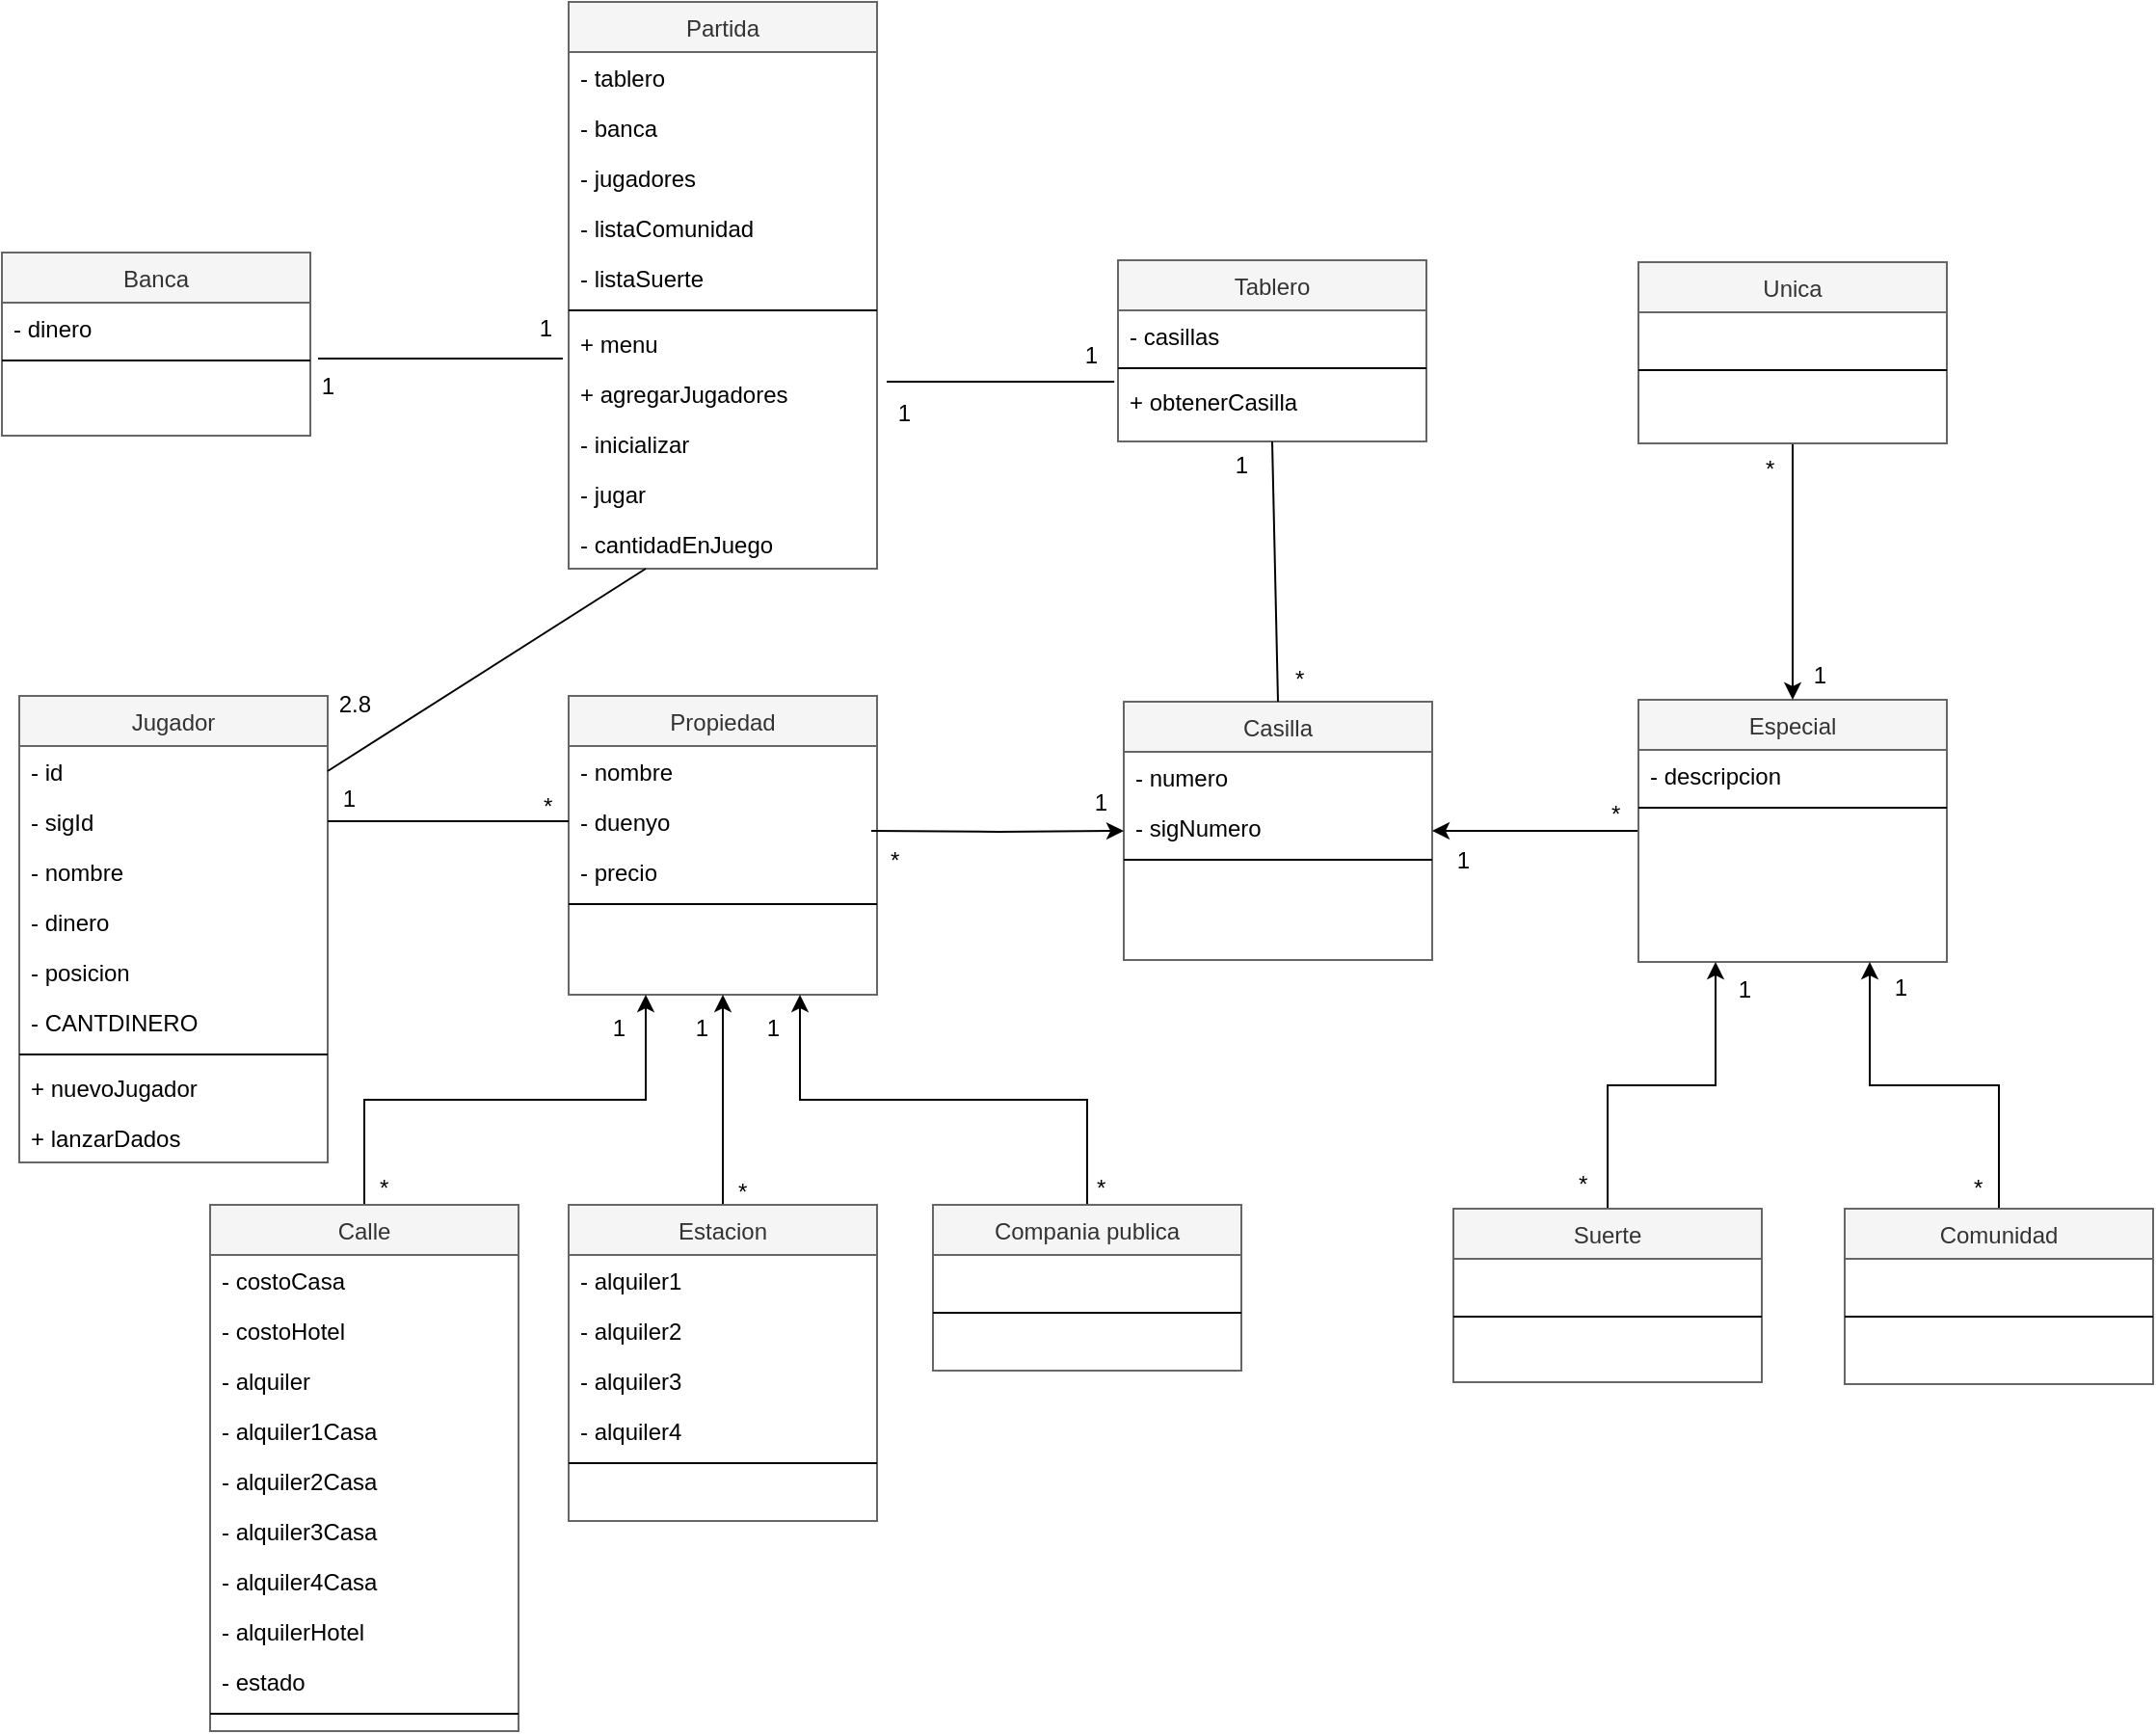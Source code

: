 <mxfile version="20.6.2" type="device"><diagram id="C5RBs43oDa-KdzZeNtuy" name="Page-1"><mxGraphModel dx="2249" dy="1913" grid="0" gridSize="10" guides="1" tooltips="1" connect="1" arrows="1" fold="1" page="1" pageScale="1" pageWidth="827" pageHeight="1169" math="0" shadow="0"><root><mxCell id="WIyWlLk6GJQsqaUBKTNV-0"/><mxCell id="WIyWlLk6GJQsqaUBKTNV-1" parent="WIyWlLk6GJQsqaUBKTNV-0"/><mxCell id="zkfFHV4jXpPFQw0GAbJ--0" value="Propiedad" style="swimlane;fontStyle=0;align=center;verticalAlign=top;childLayout=stackLayout;horizontal=1;startSize=26;horizontalStack=0;resizeParent=1;resizeLast=0;collapsible=1;marginBottom=0;rounded=0;shadow=0;strokeWidth=1;fillColor=#f5f5f5;strokeColor=#666666;fontColor=#333333;" parent="WIyWlLk6GJQsqaUBKTNV-1" vertex="1"><mxGeometry x="220" y="120" width="160" height="155" as="geometry"><mxRectangle x="230" y="140" width="160" height="26" as="alternateBounds"/></mxGeometry></mxCell><mxCell id="zkfFHV4jXpPFQw0GAbJ--1" value="- nombre" style="text;align=left;verticalAlign=top;spacingLeft=4;spacingRight=4;overflow=hidden;rotatable=0;points=[[0,0.5],[1,0.5]];portConstraint=eastwest;" parent="zkfFHV4jXpPFQw0GAbJ--0" vertex="1"><mxGeometry y="26" width="160" height="26" as="geometry"/></mxCell><mxCell id="zkfFHV4jXpPFQw0GAbJ--2" value="- duenyo" style="text;align=left;verticalAlign=top;spacingLeft=4;spacingRight=4;overflow=hidden;rotatable=0;points=[[0,0.5],[1,0.5]];portConstraint=eastwest;rounded=0;shadow=0;html=0;" parent="zkfFHV4jXpPFQw0GAbJ--0" vertex="1"><mxGeometry y="52" width="160" height="26" as="geometry"/></mxCell><mxCell id="zkfFHV4jXpPFQw0GAbJ--3" value="- precio" style="text;align=left;verticalAlign=top;spacingLeft=4;spacingRight=4;overflow=hidden;rotatable=0;points=[[0,0.5],[1,0.5]];portConstraint=eastwest;rounded=0;shadow=0;html=0;" parent="zkfFHV4jXpPFQw0GAbJ--0" vertex="1"><mxGeometry y="78" width="160" height="26" as="geometry"/></mxCell><mxCell id="zkfFHV4jXpPFQw0GAbJ--4" value="" style="line;html=1;strokeWidth=1;align=left;verticalAlign=middle;spacingTop=-1;spacingLeft=3;spacingRight=3;rotatable=0;labelPosition=right;points=[];portConstraint=eastwest;" parent="zkfFHV4jXpPFQw0GAbJ--0" vertex="1"><mxGeometry y="104" width="160" height="8" as="geometry"/></mxCell><mxCell id="zkfFHV4jXpPFQw0GAbJ--5" value="   " style="text;align=left;verticalAlign=top;spacingLeft=4;spacingRight=4;overflow=hidden;rotatable=0;points=[[0,0.5],[1,0.5]];portConstraint=eastwest;" parent="zkfFHV4jXpPFQw0GAbJ--0" vertex="1"><mxGeometry y="112" width="160" height="26" as="geometry"/></mxCell><mxCell id="VsGaquk2Kb1YiM_sSjSX-35" style="edgeStyle=orthogonalEdgeStyle;rounded=0;orthogonalLoop=1;jettySize=auto;html=1;exitX=0.5;exitY=0;exitDx=0;exitDy=0;entryX=0.25;entryY=1;entryDx=0;entryDy=0;" parent="WIyWlLk6GJQsqaUBKTNV-1" source="zkfFHV4jXpPFQw0GAbJ--6" target="zkfFHV4jXpPFQw0GAbJ--0" edge="1"><mxGeometry relative="1" as="geometry"/></mxCell><mxCell id="zkfFHV4jXpPFQw0GAbJ--6" value="Calle" style="swimlane;fontStyle=0;align=center;verticalAlign=top;childLayout=stackLayout;horizontal=1;startSize=26;horizontalStack=0;resizeParent=1;resizeLast=0;collapsible=1;marginBottom=0;rounded=0;shadow=0;strokeWidth=1;fillColor=#f5f5f5;fontColor=#333333;strokeColor=#666666;" parent="WIyWlLk6GJQsqaUBKTNV-1" vertex="1"><mxGeometry x="34" y="384" width="160" height="273" as="geometry"><mxRectangle x="130" y="380" width="160" height="26" as="alternateBounds"/></mxGeometry></mxCell><mxCell id="zkfFHV4jXpPFQw0GAbJ--7" value="- costoCasa" style="text;align=left;verticalAlign=top;spacingLeft=4;spacingRight=4;overflow=hidden;rotatable=0;points=[[0,0.5],[1,0.5]];portConstraint=eastwest;" parent="zkfFHV4jXpPFQw0GAbJ--6" vertex="1"><mxGeometry y="26" width="160" height="26" as="geometry"/></mxCell><mxCell id="VsGaquk2Kb1YiM_sSjSX-14" value="- costoHotel" style="text;align=left;verticalAlign=top;spacingLeft=4;spacingRight=4;overflow=hidden;rotatable=0;points=[[0,0.5],[1,0.5]];portConstraint=eastwest;" parent="zkfFHV4jXpPFQw0GAbJ--6" vertex="1"><mxGeometry y="52" width="160" height="26" as="geometry"/></mxCell><mxCell id="VsGaquk2Kb1YiM_sSjSX-15" value="- alquiler" style="text;align=left;verticalAlign=top;spacingLeft=4;spacingRight=4;overflow=hidden;rotatable=0;points=[[0,0.5],[1,0.5]];portConstraint=eastwest;" parent="zkfFHV4jXpPFQw0GAbJ--6" vertex="1"><mxGeometry y="78" width="160" height="26" as="geometry"/></mxCell><mxCell id="VsGaquk2Kb1YiM_sSjSX-19" value="- alquiler1Casa" style="text;align=left;verticalAlign=top;spacingLeft=4;spacingRight=4;overflow=hidden;rotatable=0;points=[[0,0.5],[1,0.5]];portConstraint=eastwest;" parent="zkfFHV4jXpPFQw0GAbJ--6" vertex="1"><mxGeometry y="104" width="160" height="26" as="geometry"/></mxCell><mxCell id="VsGaquk2Kb1YiM_sSjSX-22" value="- alquiler2Casa" style="text;align=left;verticalAlign=top;spacingLeft=4;spacingRight=4;overflow=hidden;rotatable=0;points=[[0,0.5],[1,0.5]];portConstraint=eastwest;" parent="zkfFHV4jXpPFQw0GAbJ--6" vertex="1"><mxGeometry y="130" width="160" height="26" as="geometry"/></mxCell><mxCell id="VsGaquk2Kb1YiM_sSjSX-21" value="- alquiler3Casa" style="text;align=left;verticalAlign=top;spacingLeft=4;spacingRight=4;overflow=hidden;rotatable=0;points=[[0,0.5],[1,0.5]];portConstraint=eastwest;" parent="zkfFHV4jXpPFQw0GAbJ--6" vertex="1"><mxGeometry y="156" width="160" height="26" as="geometry"/></mxCell><mxCell id="VsGaquk2Kb1YiM_sSjSX-20" value="- alquiler4Casa" style="text;align=left;verticalAlign=top;spacingLeft=4;spacingRight=4;overflow=hidden;rotatable=0;points=[[0,0.5],[1,0.5]];portConstraint=eastwest;" parent="zkfFHV4jXpPFQw0GAbJ--6" vertex="1"><mxGeometry y="182" width="160" height="26" as="geometry"/></mxCell><mxCell id="VsGaquk2Kb1YiM_sSjSX-13" value="- alquilerHotel" style="text;align=left;verticalAlign=top;spacingLeft=4;spacingRight=4;overflow=hidden;rotatable=0;points=[[0,0.5],[1,0.5]];portConstraint=eastwest;" parent="zkfFHV4jXpPFQw0GAbJ--6" vertex="1"><mxGeometry y="208" width="160" height="26" as="geometry"/></mxCell><mxCell id="l4g1ZPq2GL2OhhtErQ_M-0" value="- estado" style="text;align=left;verticalAlign=top;spacingLeft=4;spacingRight=4;overflow=hidden;rotatable=0;points=[[0,0.5],[1,0.5]];portConstraint=eastwest;" vertex="1" parent="zkfFHV4jXpPFQw0GAbJ--6"><mxGeometry y="234" width="160" height="26" as="geometry"/></mxCell><mxCell id="zkfFHV4jXpPFQw0GAbJ--9" value="" style="line;html=1;strokeWidth=1;align=left;verticalAlign=middle;spacingTop=-1;spacingLeft=3;spacingRight=3;rotatable=0;labelPosition=right;points=[];portConstraint=eastwest;" parent="zkfFHV4jXpPFQw0GAbJ--6" vertex="1"><mxGeometry y="260" width="160" height="8" as="geometry"/></mxCell><mxCell id="VsGaquk2Kb1YiM_sSjSX-42" style="edgeStyle=orthogonalEdgeStyle;rounded=0;orthogonalLoop=1;jettySize=auto;html=1;exitX=0.5;exitY=0;exitDx=0;exitDy=0;entryX=0.75;entryY=1;entryDx=0;entryDy=0;" parent="WIyWlLk6GJQsqaUBKTNV-1" source="zkfFHV4jXpPFQw0GAbJ--13" target="zkfFHV4jXpPFQw0GAbJ--0" edge="1"><mxGeometry relative="1" as="geometry"/></mxCell><mxCell id="zkfFHV4jXpPFQw0GAbJ--13" value="Compania publica" style="swimlane;fontStyle=0;align=center;verticalAlign=top;childLayout=stackLayout;horizontal=1;startSize=26;horizontalStack=0;resizeParent=1;resizeLast=0;collapsible=1;marginBottom=0;rounded=0;shadow=0;strokeWidth=1;fillColor=#f5f5f5;fontColor=#333333;strokeColor=#666666;" parent="WIyWlLk6GJQsqaUBKTNV-1" vertex="1"><mxGeometry x="409" y="384" width="160" height="86" as="geometry"><mxRectangle x="340" y="380" width="170" height="26" as="alternateBounds"/></mxGeometry></mxCell><mxCell id="zkfFHV4jXpPFQw0GAbJ--14" value=" " style="text;align=left;verticalAlign=top;spacingLeft=4;spacingRight=4;overflow=hidden;rotatable=0;points=[[0,0.5],[1,0.5]];portConstraint=eastwest;" parent="zkfFHV4jXpPFQw0GAbJ--13" vertex="1"><mxGeometry y="26" width="160" height="26" as="geometry"/></mxCell><mxCell id="zkfFHV4jXpPFQw0GAbJ--15" value="" style="line;html=1;strokeWidth=1;align=left;verticalAlign=middle;spacingTop=-1;spacingLeft=3;spacingRight=3;rotatable=0;labelPosition=right;points=[];portConstraint=eastwest;" parent="zkfFHV4jXpPFQw0GAbJ--13" vertex="1"><mxGeometry y="52" width="160" height="8" as="geometry"/></mxCell><mxCell id="VsGaquk2Kb1YiM_sSjSX-27" value=" " style="text;align=left;verticalAlign=top;spacingLeft=4;spacingRight=4;overflow=hidden;rotatable=0;points=[[0,0.5],[1,0.5]];portConstraint=eastwest;" parent="zkfFHV4jXpPFQw0GAbJ--13" vertex="1"><mxGeometry y="60" width="160" height="26" as="geometry"/></mxCell><mxCell id="zkfFHV4jXpPFQw0GAbJ--17" value="Casilla" style="swimlane;fontStyle=0;align=center;verticalAlign=top;childLayout=stackLayout;horizontal=1;startSize=26;horizontalStack=0;resizeParent=1;resizeLast=0;collapsible=1;marginBottom=0;rounded=0;shadow=0;strokeWidth=1;fillColor=#f5f5f5;fontColor=#333333;strokeColor=#666666;" parent="WIyWlLk6GJQsqaUBKTNV-1" vertex="1"><mxGeometry x="508" y="123" width="160" height="134" as="geometry"><mxRectangle x="550" y="140" width="160" height="26" as="alternateBounds"/></mxGeometry></mxCell><mxCell id="VsGaquk2Kb1YiM_sSjSX-50" value="- numero" style="text;align=left;verticalAlign=top;spacingLeft=4;spacingRight=4;overflow=hidden;rotatable=0;points=[[0,0.5],[1,0.5]];portConstraint=eastwest;rounded=0;shadow=0;html=0;" parent="zkfFHV4jXpPFQw0GAbJ--17" vertex="1"><mxGeometry y="26" width="160" height="26" as="geometry"/></mxCell><mxCell id="l4g1ZPq2GL2OhhtErQ_M-1" value="- sigNumero" style="text;align=left;verticalAlign=top;spacingLeft=4;spacingRight=4;overflow=hidden;rotatable=0;points=[[0,0.5],[1,0.5]];portConstraint=eastwest;rounded=0;shadow=0;html=0;" vertex="1" parent="zkfFHV4jXpPFQw0GAbJ--17"><mxGeometry y="52" width="160" height="26" as="geometry"/></mxCell><mxCell id="zkfFHV4jXpPFQw0GAbJ--23" value="" style="line;html=1;strokeWidth=1;align=left;verticalAlign=middle;spacingTop=-1;spacingLeft=3;spacingRight=3;rotatable=0;labelPosition=right;points=[];portConstraint=eastwest;" parent="zkfFHV4jXpPFQw0GAbJ--17" vertex="1"><mxGeometry y="78" width="160" height="8" as="geometry"/></mxCell><mxCell id="VsGaquk2Kb1YiM_sSjSX-36" style="edgeStyle=orthogonalEdgeStyle;rounded=0;orthogonalLoop=1;jettySize=auto;html=1;exitX=0.5;exitY=0;exitDx=0;exitDy=0;entryX=0.5;entryY=1;entryDx=0;entryDy=0;" parent="WIyWlLk6GJQsqaUBKTNV-1" source="VsGaquk2Kb1YiM_sSjSX-4" target="zkfFHV4jXpPFQw0GAbJ--0" edge="1"><mxGeometry relative="1" as="geometry"/></mxCell><mxCell id="VsGaquk2Kb1YiM_sSjSX-4" value="Estacion" style="swimlane;fontStyle=0;align=center;verticalAlign=top;childLayout=stackLayout;horizontal=1;startSize=26;horizontalStack=0;resizeParent=1;resizeLast=0;collapsible=1;marginBottom=0;rounded=0;shadow=0;strokeWidth=1;fillColor=#f5f5f5;fontColor=#333333;strokeColor=#666666;" parent="WIyWlLk6GJQsqaUBKTNV-1" vertex="1"><mxGeometry x="220" y="384" width="160" height="164" as="geometry"><mxRectangle x="340" y="380" width="170" height="26" as="alternateBounds"/></mxGeometry></mxCell><mxCell id="VsGaquk2Kb1YiM_sSjSX-5" value="- alquiler1" style="text;align=left;verticalAlign=top;spacingLeft=4;spacingRight=4;overflow=hidden;rotatable=0;points=[[0,0.5],[1,0.5]];portConstraint=eastwest;" parent="VsGaquk2Kb1YiM_sSjSX-4" vertex="1"><mxGeometry y="26" width="160" height="26" as="geometry"/></mxCell><mxCell id="VsGaquk2Kb1YiM_sSjSX-23" value="- alquiler2" style="text;align=left;verticalAlign=top;spacingLeft=4;spacingRight=4;overflow=hidden;rotatable=0;points=[[0,0.5],[1,0.5]];portConstraint=eastwest;" parent="VsGaquk2Kb1YiM_sSjSX-4" vertex="1"><mxGeometry y="52" width="160" height="26" as="geometry"/></mxCell><mxCell id="VsGaquk2Kb1YiM_sSjSX-26" value="- alquiler3" style="text;align=left;verticalAlign=top;spacingLeft=4;spacingRight=4;overflow=hidden;rotatable=0;points=[[0,0.5],[1,0.5]];portConstraint=eastwest;" parent="VsGaquk2Kb1YiM_sSjSX-4" vertex="1"><mxGeometry y="78" width="160" height="26" as="geometry"/></mxCell><mxCell id="VsGaquk2Kb1YiM_sSjSX-25" value="- alquiler4" style="text;align=left;verticalAlign=top;spacingLeft=4;spacingRight=4;overflow=hidden;rotatable=0;points=[[0,0.5],[1,0.5]];portConstraint=eastwest;" parent="VsGaquk2Kb1YiM_sSjSX-4" vertex="1"><mxGeometry y="104" width="160" height="26" as="geometry"/></mxCell><mxCell id="VsGaquk2Kb1YiM_sSjSX-6" value="" style="line;html=1;strokeWidth=1;align=left;verticalAlign=middle;spacingTop=-1;spacingLeft=3;spacingRight=3;rotatable=0;labelPosition=right;points=[];portConstraint=eastwest;" parent="VsGaquk2Kb1YiM_sSjSX-4" vertex="1"><mxGeometry y="130" width="160" height="8" as="geometry"/></mxCell><mxCell id="VsGaquk2Kb1YiM_sSjSX-44" value="1" style="resizable=0;align=right;verticalAlign=bottom;labelBackgroundColor=none;fontSize=12;" parent="WIyWlLk6GJQsqaUBKTNV-1" connectable="0" vertex="1"><mxGeometry x="250" y="298" as="geometry"><mxPoint x="1" y="3" as="offset"/></mxGeometry></mxCell><mxCell id="VsGaquk2Kb1YiM_sSjSX-45" value="1" style="resizable=0;align=right;verticalAlign=bottom;labelBackgroundColor=none;fontSize=12;" parent="WIyWlLk6GJQsqaUBKTNV-1" connectable="0" vertex="1"><mxGeometry x="293" y="298" as="geometry"><mxPoint x="1" y="3" as="offset"/></mxGeometry></mxCell><mxCell id="VsGaquk2Kb1YiM_sSjSX-46" value="1" style="resizable=0;align=right;verticalAlign=bottom;labelBackgroundColor=none;fontSize=12;" parent="WIyWlLk6GJQsqaUBKTNV-1" connectable="0" vertex="1"><mxGeometry x="330" y="298" as="geometry"><mxPoint x="1" y="3" as="offset"/></mxGeometry></mxCell><mxCell id="VsGaquk2Kb1YiM_sSjSX-47" value="*" style="resizable=0;align=left;verticalAlign=bottom;labelBackgroundColor=none;fontSize=12;" parent="WIyWlLk6GJQsqaUBKTNV-1" connectable="0" vertex="1"><mxGeometry x="306" y="386" as="geometry"/></mxCell><mxCell id="VsGaquk2Kb1YiM_sSjSX-48" value="*" style="resizable=0;align=left;verticalAlign=bottom;labelBackgroundColor=none;fontSize=12;" parent="WIyWlLk6GJQsqaUBKTNV-1" connectable="0" vertex="1"><mxGeometry x="120" y="384" as="geometry"/></mxCell><mxCell id="VsGaquk2Kb1YiM_sSjSX-49" value="*" style="resizable=0;align=left;verticalAlign=bottom;labelBackgroundColor=none;fontSize=12;" parent="WIyWlLk6GJQsqaUBKTNV-1" connectable="0" vertex="1"><mxGeometry x="492" y="384" as="geometry"/></mxCell><mxCell id="VsGaquk2Kb1YiM_sSjSX-51" value="Jugador" style="swimlane;fontStyle=0;align=center;verticalAlign=top;childLayout=stackLayout;horizontal=1;startSize=26;horizontalStack=0;resizeParent=1;resizeLast=0;collapsible=1;marginBottom=0;rounded=0;shadow=0;strokeWidth=1;fillColor=#f5f5f5;strokeColor=#666666;fontColor=#333333;" parent="WIyWlLk6GJQsqaUBKTNV-1" vertex="1"><mxGeometry x="-65" y="120" width="160" height="242" as="geometry"><mxRectangle x="230" y="140" width="160" height="26" as="alternateBounds"/></mxGeometry></mxCell><mxCell id="VsGaquk2Kb1YiM_sSjSX-52" value="- id" style="text;align=left;verticalAlign=top;spacingLeft=4;spacingRight=4;overflow=hidden;rotatable=0;points=[[0,0.5],[1,0.5]];portConstraint=eastwest;" parent="VsGaquk2Kb1YiM_sSjSX-51" vertex="1"><mxGeometry y="26" width="160" height="26" as="geometry"/></mxCell><mxCell id="VsGaquk2Kb1YiM_sSjSX-53" value="- sigId" style="text;align=left;verticalAlign=top;spacingLeft=4;spacingRight=4;overflow=hidden;rotatable=0;points=[[0,0.5],[1,0.5]];portConstraint=eastwest;rounded=0;shadow=0;html=0;" parent="VsGaquk2Kb1YiM_sSjSX-51" vertex="1"><mxGeometry y="52" width="160" height="26" as="geometry"/></mxCell><mxCell id="VsGaquk2Kb1YiM_sSjSX-54" value="- nombre" style="text;align=left;verticalAlign=top;spacingLeft=4;spacingRight=4;overflow=hidden;rotatable=0;points=[[0,0.5],[1,0.5]];portConstraint=eastwest;rounded=0;shadow=0;html=0;" parent="VsGaquk2Kb1YiM_sSjSX-51" vertex="1"><mxGeometry y="78" width="160" height="26" as="geometry"/></mxCell><mxCell id="VsGaquk2Kb1YiM_sSjSX-55" value="- dinero" style="text;align=left;verticalAlign=top;spacingLeft=4;spacingRight=4;overflow=hidden;rotatable=0;points=[[0,0.5],[1,0.5]];portConstraint=eastwest;rounded=0;shadow=0;html=0;" parent="VsGaquk2Kb1YiM_sSjSX-51" vertex="1"><mxGeometry y="104" width="160" height="26" as="geometry"/></mxCell><mxCell id="l4g1ZPq2GL2OhhtErQ_M-3" value="- posicion" style="text;align=left;verticalAlign=top;spacingLeft=4;spacingRight=4;overflow=hidden;rotatable=0;points=[[0,0.5],[1,0.5]];portConstraint=eastwest;rounded=0;shadow=0;html=0;" vertex="1" parent="VsGaquk2Kb1YiM_sSjSX-51"><mxGeometry y="130" width="160" height="26" as="geometry"/></mxCell><mxCell id="l4g1ZPq2GL2OhhtErQ_M-4" value="- CANTDINERO" style="text;align=left;verticalAlign=top;spacingLeft=4;spacingRight=4;overflow=hidden;rotatable=0;points=[[0,0.5],[1,0.5]];portConstraint=eastwest;rounded=0;shadow=0;html=0;" vertex="1" parent="VsGaquk2Kb1YiM_sSjSX-51"><mxGeometry y="156" width="160" height="26" as="geometry"/></mxCell><mxCell id="VsGaquk2Kb1YiM_sSjSX-56" value="" style="line;html=1;strokeWidth=1;align=left;verticalAlign=middle;spacingTop=-1;spacingLeft=3;spacingRight=3;rotatable=0;labelPosition=right;points=[];portConstraint=eastwest;" parent="VsGaquk2Kb1YiM_sSjSX-51" vertex="1"><mxGeometry y="182" width="160" height="8" as="geometry"/></mxCell><mxCell id="l4g1ZPq2GL2OhhtErQ_M-5" value="+ nuevoJugador" style="text;align=left;verticalAlign=top;spacingLeft=4;spacingRight=4;overflow=hidden;rotatable=0;points=[[0,0.5],[1,0.5]];portConstraint=eastwest;" vertex="1" parent="VsGaquk2Kb1YiM_sSjSX-51"><mxGeometry y="190" width="160" height="26" as="geometry"/></mxCell><mxCell id="VsGaquk2Kb1YiM_sSjSX-57" value="+ lanzarDados" style="text;align=left;verticalAlign=top;spacingLeft=4;spacingRight=4;overflow=hidden;rotatable=0;points=[[0,0.5],[1,0.5]];portConstraint=eastwest;" parent="VsGaquk2Kb1YiM_sSjSX-51" vertex="1"><mxGeometry y="216" width="160" height="26" as="geometry"/></mxCell><mxCell id="VsGaquk2Kb1YiM_sSjSX-58" value="*" style="resizable=0;align=left;verticalAlign=bottom;labelBackgroundColor=none;fontSize=12;" parent="WIyWlLk6GJQsqaUBKTNV-1" connectable="0" vertex="1"><mxGeometry x="205" y="186" as="geometry"/></mxCell><mxCell id="VsGaquk2Kb1YiM_sSjSX-59" value="" style="endArrow=none;html=1;rounded=0;entryX=0;entryY=0.5;entryDx=0;entryDy=0;exitX=1;exitY=0.5;exitDx=0;exitDy=0;" parent="WIyWlLk6GJQsqaUBKTNV-1" source="VsGaquk2Kb1YiM_sSjSX-53" target="zkfFHV4jXpPFQw0GAbJ--2" edge="1"><mxGeometry width="50" height="50" relative="1" as="geometry"><mxPoint x="390" y="395" as="sourcePoint"/><mxPoint x="440" y="345" as="targetPoint"/></mxGeometry></mxCell><mxCell id="VsGaquk2Kb1YiM_sSjSX-60" value="1" style="resizable=0;align=right;verticalAlign=bottom;labelBackgroundColor=none;fontSize=12;" parent="WIyWlLk6GJQsqaUBKTNV-1" connectable="0" vertex="1"><mxGeometry x="300" y="347" as="geometry"><mxPoint x="-189" y="-165" as="offset"/></mxGeometry></mxCell><mxCell id="VsGaquk2Kb1YiM_sSjSX-106" style="edgeStyle=orthogonalEdgeStyle;rounded=0;orthogonalLoop=1;jettySize=auto;html=1;entryX=1;entryY=0.5;entryDx=0;entryDy=0;" parent="WIyWlLk6GJQsqaUBKTNV-1" source="VsGaquk2Kb1YiM_sSjSX-61" target="zkfFHV4jXpPFQw0GAbJ--17" edge="1"><mxGeometry relative="1" as="geometry"/></mxCell><mxCell id="VsGaquk2Kb1YiM_sSjSX-61" value="Especial" style="swimlane;fontStyle=0;align=center;verticalAlign=top;childLayout=stackLayout;horizontal=1;startSize=26;horizontalStack=0;resizeParent=1;resizeLast=0;collapsible=1;marginBottom=0;rounded=0;shadow=0;strokeWidth=1;fillColor=#f5f5f5;strokeColor=#666666;fontColor=#333333;" parent="WIyWlLk6GJQsqaUBKTNV-1" vertex="1"><mxGeometry x="775" y="122" width="160" height="136" as="geometry"><mxRectangle x="230" y="140" width="160" height="26" as="alternateBounds"/></mxGeometry></mxCell><mxCell id="VsGaquk2Kb1YiM_sSjSX-62" value="- descripcion" style="text;align=left;verticalAlign=top;spacingLeft=4;spacingRight=4;overflow=hidden;rotatable=0;points=[[0,0.5],[1,0.5]];portConstraint=eastwest;" parent="VsGaquk2Kb1YiM_sSjSX-61" vertex="1"><mxGeometry y="26" width="160" height="26" as="geometry"/></mxCell><mxCell id="VsGaquk2Kb1YiM_sSjSX-66" value="" style="line;html=1;strokeWidth=1;align=left;verticalAlign=middle;spacingTop=-1;spacingLeft=3;spacingRight=3;rotatable=0;labelPosition=right;points=[];portConstraint=eastwest;" parent="VsGaquk2Kb1YiM_sSjSX-61" vertex="1"><mxGeometry y="52" width="160" height="8" as="geometry"/></mxCell><mxCell id="VsGaquk2Kb1YiM_sSjSX-67" value="   " style="text;align=left;verticalAlign=top;spacingLeft=4;spacingRight=4;overflow=hidden;rotatable=0;points=[[0,0.5],[1,0.5]];portConstraint=eastwest;" parent="VsGaquk2Kb1YiM_sSjSX-61" vertex="1"><mxGeometry y="60" width="160" height="26" as="geometry"/></mxCell><mxCell id="VsGaquk2Kb1YiM_sSjSX-78" style="edgeStyle=orthogonalEdgeStyle;rounded=0;orthogonalLoop=1;jettySize=auto;html=1;exitX=0.5;exitY=0;exitDx=0;exitDy=0;entryX=0.25;entryY=1;entryDx=0;entryDy=0;" parent="WIyWlLk6GJQsqaUBKTNV-1" source="VsGaquk2Kb1YiM_sSjSX-68" target="VsGaquk2Kb1YiM_sSjSX-61" edge="1"><mxGeometry relative="1" as="geometry"/></mxCell><mxCell id="VsGaquk2Kb1YiM_sSjSX-68" value="Suerte" style="swimlane;fontStyle=0;align=center;verticalAlign=top;childLayout=stackLayout;horizontal=1;startSize=26;horizontalStack=0;resizeParent=1;resizeLast=0;collapsible=1;marginBottom=0;rounded=0;shadow=0;strokeWidth=1;fillColor=#f5f5f5;strokeColor=#666666;fontColor=#333333;" parent="WIyWlLk6GJQsqaUBKTNV-1" vertex="1"><mxGeometry x="679" y="386" width="160" height="90" as="geometry"><mxRectangle x="230" y="140" width="160" height="26" as="alternateBounds"/></mxGeometry></mxCell><mxCell id="VsGaquk2Kb1YiM_sSjSX-69" value="  " style="text;align=left;verticalAlign=top;spacingLeft=4;spacingRight=4;overflow=hidden;rotatable=0;points=[[0,0.5],[1,0.5]];portConstraint=eastwest;" parent="VsGaquk2Kb1YiM_sSjSX-68" vertex="1"><mxGeometry y="26" width="160" height="26" as="geometry"/></mxCell><mxCell id="VsGaquk2Kb1YiM_sSjSX-71" value="" style="line;html=1;strokeWidth=1;align=left;verticalAlign=middle;spacingTop=-1;spacingLeft=3;spacingRight=3;rotatable=0;labelPosition=right;points=[];portConstraint=eastwest;" parent="VsGaquk2Kb1YiM_sSjSX-68" vertex="1"><mxGeometry y="52" width="160" height="8" as="geometry"/></mxCell><mxCell id="VsGaquk2Kb1YiM_sSjSX-72" value="   " style="text;align=left;verticalAlign=top;spacingLeft=4;spacingRight=4;overflow=hidden;rotatable=0;points=[[0,0.5],[1,0.5]];portConstraint=eastwest;" parent="VsGaquk2Kb1YiM_sSjSX-68" vertex="1"><mxGeometry y="60" width="160" height="26" as="geometry"/></mxCell><mxCell id="VsGaquk2Kb1YiM_sSjSX-79" style="edgeStyle=orthogonalEdgeStyle;rounded=0;orthogonalLoop=1;jettySize=auto;html=1;exitX=0.5;exitY=0;exitDx=0;exitDy=0;entryX=0.75;entryY=1;entryDx=0;entryDy=0;" parent="WIyWlLk6GJQsqaUBKTNV-1" source="VsGaquk2Kb1YiM_sSjSX-73" target="VsGaquk2Kb1YiM_sSjSX-61" edge="1"><mxGeometry relative="1" as="geometry"/></mxCell><mxCell id="VsGaquk2Kb1YiM_sSjSX-73" value="Comunidad" style="swimlane;fontStyle=0;align=center;verticalAlign=top;childLayout=stackLayout;horizontal=1;startSize=26;horizontalStack=0;resizeParent=1;resizeLast=0;collapsible=1;marginBottom=0;rounded=0;shadow=0;strokeWidth=1;fillColor=#f5f5f5;strokeColor=#666666;fontColor=#333333;" parent="WIyWlLk6GJQsqaUBKTNV-1" vertex="1"><mxGeometry x="882" y="386" width="160" height="91" as="geometry"><mxRectangle x="230" y="140" width="160" height="26" as="alternateBounds"/></mxGeometry></mxCell><mxCell id="VsGaquk2Kb1YiM_sSjSX-74" value="  " style="text;align=left;verticalAlign=top;spacingLeft=4;spacingRight=4;overflow=hidden;rotatable=0;points=[[0,0.5],[1,0.5]];portConstraint=eastwest;" parent="VsGaquk2Kb1YiM_sSjSX-73" vertex="1"><mxGeometry y="26" width="160" height="26" as="geometry"/></mxCell><mxCell id="VsGaquk2Kb1YiM_sSjSX-76" value="" style="line;html=1;strokeWidth=1;align=left;verticalAlign=middle;spacingTop=-1;spacingLeft=3;spacingRight=3;rotatable=0;labelPosition=right;points=[];portConstraint=eastwest;" parent="VsGaquk2Kb1YiM_sSjSX-73" vertex="1"><mxGeometry y="52" width="160" height="8" as="geometry"/></mxCell><mxCell id="VsGaquk2Kb1YiM_sSjSX-77" value="   " style="text;align=left;verticalAlign=top;spacingLeft=4;spacingRight=4;overflow=hidden;rotatable=0;points=[[0,0.5],[1,0.5]];portConstraint=eastwest;" parent="VsGaquk2Kb1YiM_sSjSX-73" vertex="1"><mxGeometry y="60" width="160" height="26" as="geometry"/></mxCell><mxCell id="VsGaquk2Kb1YiM_sSjSX-81" value="1" style="resizable=0;align=right;verticalAlign=bottom;labelBackgroundColor=none;fontSize=12;" parent="WIyWlLk6GJQsqaUBKTNV-1" connectable="0" vertex="1"><mxGeometry x="835" y="281" as="geometry"/></mxCell><mxCell id="VsGaquk2Kb1YiM_sSjSX-82" value="1" style="resizable=0;align=right;verticalAlign=bottom;labelBackgroundColor=none;fontSize=12;" parent="WIyWlLk6GJQsqaUBKTNV-1" connectable="0" vertex="1"><mxGeometry x="696" y="333" as="geometry"><mxPoint x="220" y="-53" as="offset"/></mxGeometry></mxCell><mxCell id="VsGaquk2Kb1YiM_sSjSX-83" value="*" style="resizable=0;align=left;verticalAlign=bottom;labelBackgroundColor=none;fontSize=12;" parent="WIyWlLk6GJQsqaUBKTNV-1" connectable="0" vertex="1"><mxGeometry x="742" y="382" as="geometry"/></mxCell><mxCell id="VsGaquk2Kb1YiM_sSjSX-90" value="*" style="resizable=0;align=left;verticalAlign=bottom;labelBackgroundColor=none;fontSize=12;" parent="WIyWlLk6GJQsqaUBKTNV-1" connectable="0" vertex="1"><mxGeometry x="947" y="384" as="geometry"/></mxCell><mxCell id="VsGaquk2Kb1YiM_sSjSX-101" style="edgeStyle=orthogonalEdgeStyle;rounded=0;orthogonalLoop=1;jettySize=auto;html=1;exitX=0.5;exitY=1;exitDx=0;exitDy=0;" parent="WIyWlLk6GJQsqaUBKTNV-1" source="VsGaquk2Kb1YiM_sSjSX-91" target="VsGaquk2Kb1YiM_sSjSX-61" edge="1"><mxGeometry relative="1" as="geometry"/></mxCell><mxCell id="VsGaquk2Kb1YiM_sSjSX-91" value="Unica" style="swimlane;fontStyle=0;align=center;verticalAlign=top;childLayout=stackLayout;horizontal=1;startSize=26;horizontalStack=0;resizeParent=1;resizeLast=0;collapsible=1;marginBottom=0;rounded=0;shadow=0;strokeWidth=1;fillColor=#f5f5f5;strokeColor=#666666;fontColor=#333333;" parent="WIyWlLk6GJQsqaUBKTNV-1" vertex="1"><mxGeometry x="775" y="-105" width="160" height="94" as="geometry"><mxRectangle x="230" y="140" width="160" height="26" as="alternateBounds"/></mxGeometry></mxCell><mxCell id="VsGaquk2Kb1YiM_sSjSX-93" value="   " style="text;align=left;verticalAlign=top;spacingLeft=4;spacingRight=4;overflow=hidden;rotatable=0;points=[[0,0.5],[1,0.5]];portConstraint=eastwest;rounded=0;shadow=0;html=0;" parent="VsGaquk2Kb1YiM_sSjSX-91" vertex="1"><mxGeometry y="26" width="160" height="26" as="geometry"/></mxCell><mxCell id="VsGaquk2Kb1YiM_sSjSX-94" value="" style="line;html=1;strokeWidth=1;align=left;verticalAlign=middle;spacingTop=-1;spacingLeft=3;spacingRight=3;rotatable=0;labelPosition=right;points=[];portConstraint=eastwest;" parent="VsGaquk2Kb1YiM_sSjSX-91" vertex="1"><mxGeometry y="52" width="160" height="8" as="geometry"/></mxCell><mxCell id="VsGaquk2Kb1YiM_sSjSX-95" value="   " style="text;align=left;verticalAlign=top;spacingLeft=4;spacingRight=4;overflow=hidden;rotatable=0;points=[[0,0.5],[1,0.5]];portConstraint=eastwest;" parent="VsGaquk2Kb1YiM_sSjSX-91" vertex="1"><mxGeometry y="60" width="160" height="26" as="geometry"/></mxCell><mxCell id="VsGaquk2Kb1YiM_sSjSX-102" value="*" style="resizable=0;align=left;verticalAlign=bottom;labelBackgroundColor=none;fontSize=12;" parent="WIyWlLk6GJQsqaUBKTNV-1" connectable="0" vertex="1"><mxGeometry x="839" y="11" as="geometry"/></mxCell><mxCell id="VsGaquk2Kb1YiM_sSjSX-103" value="1" style="resizable=0;align=right;verticalAlign=bottom;labelBackgroundColor=none;fontSize=12;" parent="WIyWlLk6GJQsqaUBKTNV-1" connectable="0" vertex="1"><mxGeometry x="654" y="171" as="geometry"><mxPoint x="220" y="-53" as="offset"/></mxGeometry></mxCell><mxCell id="VsGaquk2Kb1YiM_sSjSX-108" value="1" style="resizable=0;align=right;verticalAlign=bottom;labelBackgroundColor=none;fontSize=12;" parent="WIyWlLk6GJQsqaUBKTNV-1" connectable="0" vertex="1"><mxGeometry x="689" y="214" as="geometry"/></mxCell><mxCell id="VsGaquk2Kb1YiM_sSjSX-109" value="*" style="resizable=0;align=left;verticalAlign=bottom;labelBackgroundColor=none;fontSize=12;" parent="WIyWlLk6GJQsqaUBKTNV-1" connectable="0" vertex="1"><mxGeometry x="759" y="190" as="geometry"/></mxCell><mxCell id="VsGaquk2Kb1YiM_sSjSX-114" style="edgeStyle=orthogonalEdgeStyle;rounded=0;orthogonalLoop=1;jettySize=auto;html=1;entryX=0;entryY=0.5;entryDx=0;entryDy=0;" parent="WIyWlLk6GJQsqaUBKTNV-1" target="zkfFHV4jXpPFQw0GAbJ--17" edge="1"><mxGeometry relative="1" as="geometry"><mxPoint x="377" y="190" as="sourcePoint"/></mxGeometry></mxCell><mxCell id="VsGaquk2Kb1YiM_sSjSX-118" value="*" style="resizable=0;align=left;verticalAlign=bottom;labelBackgroundColor=none;fontSize=12;" parent="WIyWlLk6GJQsqaUBKTNV-1" connectable="0" vertex="1"><mxGeometry x="385" y="214" as="geometry"/></mxCell><mxCell id="VsGaquk2Kb1YiM_sSjSX-119" value="1" style="resizable=0;align=right;verticalAlign=bottom;labelBackgroundColor=none;fontSize=12;" parent="WIyWlLk6GJQsqaUBKTNV-1" connectable="0" vertex="1"><mxGeometry x="690" y="349" as="geometry"><mxPoint x="-189" y="-165" as="offset"/></mxGeometry></mxCell><mxCell id="VsGaquk2Kb1YiM_sSjSX-120" value="Partida" style="swimlane;fontStyle=0;align=center;verticalAlign=top;childLayout=stackLayout;horizontal=1;startSize=26;horizontalStack=0;resizeParent=1;resizeLast=0;collapsible=1;marginBottom=0;rounded=0;shadow=0;strokeWidth=1;fillColor=#f5f5f5;strokeColor=#666666;fontColor=#333333;" parent="WIyWlLk6GJQsqaUBKTNV-1" vertex="1"><mxGeometry x="220" y="-240" width="160" height="294" as="geometry"><mxRectangle x="230" y="140" width="160" height="26" as="alternateBounds"/></mxGeometry></mxCell><mxCell id="VsGaquk2Kb1YiM_sSjSX-121" value="- tablero" style="text;align=left;verticalAlign=top;spacingLeft=4;spacingRight=4;overflow=hidden;rotatable=0;points=[[0,0.5],[1,0.5]];portConstraint=eastwest;" parent="VsGaquk2Kb1YiM_sSjSX-120" vertex="1"><mxGeometry y="26" width="160" height="26" as="geometry"/></mxCell><mxCell id="l4g1ZPq2GL2OhhtErQ_M-7" value="- banca" style="text;align=left;verticalAlign=top;spacingLeft=4;spacingRight=4;overflow=hidden;rotatable=0;points=[[0,0.5],[1,0.5]];portConstraint=eastwest;" vertex="1" parent="VsGaquk2Kb1YiM_sSjSX-120"><mxGeometry y="52" width="160" height="26" as="geometry"/></mxCell><mxCell id="l4g1ZPq2GL2OhhtErQ_M-8" value="- jugadores" style="text;align=left;verticalAlign=top;spacingLeft=4;spacingRight=4;overflow=hidden;rotatable=0;points=[[0,0.5],[1,0.5]];portConstraint=eastwest;" vertex="1" parent="VsGaquk2Kb1YiM_sSjSX-120"><mxGeometry y="78" width="160" height="26" as="geometry"/></mxCell><mxCell id="l4g1ZPq2GL2OhhtErQ_M-6" value="- listaComunidad" style="text;align=left;verticalAlign=top;spacingLeft=4;spacingRight=4;overflow=hidden;rotatable=0;points=[[0,0.5],[1,0.5]];portConstraint=eastwest;" vertex="1" parent="VsGaquk2Kb1YiM_sSjSX-120"><mxGeometry y="104" width="160" height="26" as="geometry"/></mxCell><mxCell id="l4g1ZPq2GL2OhhtErQ_M-9" value="- listaSuerte" style="text;align=left;verticalAlign=top;spacingLeft=4;spacingRight=4;overflow=hidden;rotatable=0;points=[[0,0.5],[1,0.5]];portConstraint=eastwest;" vertex="1" parent="VsGaquk2Kb1YiM_sSjSX-120"><mxGeometry y="130" width="160" height="26" as="geometry"/></mxCell><mxCell id="VsGaquk2Kb1YiM_sSjSX-125" value="" style="line;html=1;strokeWidth=1;align=left;verticalAlign=middle;spacingTop=-1;spacingLeft=3;spacingRight=3;rotatable=0;labelPosition=right;points=[];portConstraint=eastwest;" parent="VsGaquk2Kb1YiM_sSjSX-120" vertex="1"><mxGeometry y="156" width="160" height="8" as="geometry"/></mxCell><mxCell id="l4g1ZPq2GL2OhhtErQ_M-11" value="+ menu" style="text;align=left;verticalAlign=top;spacingLeft=4;spacingRight=4;overflow=hidden;rotatable=0;points=[[0,0.5],[1,0.5]];portConstraint=eastwest;" vertex="1" parent="VsGaquk2Kb1YiM_sSjSX-120"><mxGeometry y="164" width="160" height="26" as="geometry"/></mxCell><mxCell id="l4g1ZPq2GL2OhhtErQ_M-13" value="+ agregarJugadores" style="text;align=left;verticalAlign=top;spacingLeft=4;spacingRight=4;overflow=hidden;rotatable=0;points=[[0,0.5],[1,0.5]];portConstraint=eastwest;" vertex="1" parent="VsGaquk2Kb1YiM_sSjSX-120"><mxGeometry y="190" width="160" height="26" as="geometry"/></mxCell><mxCell id="l4g1ZPq2GL2OhhtErQ_M-14" value="- inicializar" style="text;align=left;verticalAlign=top;spacingLeft=4;spacingRight=4;overflow=hidden;rotatable=0;points=[[0,0.5],[1,0.5]];portConstraint=eastwest;" vertex="1" parent="VsGaquk2Kb1YiM_sSjSX-120"><mxGeometry y="216" width="160" height="26" as="geometry"/></mxCell><mxCell id="l4g1ZPq2GL2OhhtErQ_M-16" value="- jugar" style="text;align=left;verticalAlign=top;spacingLeft=4;spacingRight=4;overflow=hidden;rotatable=0;points=[[0,0.5],[1,0.5]];portConstraint=eastwest;" vertex="1" parent="VsGaquk2Kb1YiM_sSjSX-120"><mxGeometry y="242" width="160" height="26" as="geometry"/></mxCell><mxCell id="VsGaquk2Kb1YiM_sSjSX-126" value="- cantidadEnJuego" style="text;align=left;verticalAlign=top;spacingLeft=4;spacingRight=4;overflow=hidden;rotatable=0;points=[[0,0.5],[1,0.5]];portConstraint=eastwest;" parent="VsGaquk2Kb1YiM_sSjSX-120" vertex="1"><mxGeometry y="268" width="160" height="26" as="geometry"/></mxCell><mxCell id="VsGaquk2Kb1YiM_sSjSX-127" value="Banca" style="swimlane;fontStyle=0;align=center;verticalAlign=top;childLayout=stackLayout;horizontal=1;startSize=26;horizontalStack=0;resizeParent=1;resizeLast=0;collapsible=1;marginBottom=0;rounded=0;shadow=0;strokeWidth=1;fillColor=#f5f5f5;strokeColor=#666666;fontColor=#333333;" parent="WIyWlLk6GJQsqaUBKTNV-1" vertex="1"><mxGeometry x="-74" y="-110" width="160" height="95" as="geometry"><mxRectangle x="230" y="140" width="160" height="26" as="alternateBounds"/></mxGeometry></mxCell><mxCell id="VsGaquk2Kb1YiM_sSjSX-141" value="- dinero" style="text;align=left;verticalAlign=top;spacingLeft=4;spacingRight=4;overflow=hidden;rotatable=0;points=[[0,0.5],[1,0.5]];portConstraint=eastwest;" parent="VsGaquk2Kb1YiM_sSjSX-127" vertex="1"><mxGeometry y="26" width="160" height="26" as="geometry"/></mxCell><mxCell id="VsGaquk2Kb1YiM_sSjSX-132" value="" style="line;html=1;strokeWidth=1;align=left;verticalAlign=middle;spacingTop=-1;spacingLeft=3;spacingRight=3;rotatable=0;labelPosition=right;points=[];portConstraint=eastwest;" parent="VsGaquk2Kb1YiM_sSjSX-127" vertex="1"><mxGeometry y="52" width="160" height="8" as="geometry"/></mxCell><mxCell id="VsGaquk2Kb1YiM_sSjSX-134" value="" style="endArrow=none;html=1;rounded=0;exitX=1.025;exitY=1.115;exitDx=0;exitDy=0;exitPerimeter=0;entryX=-0.019;entryY=0.808;entryDx=0;entryDy=0;entryPerimeter=0;" parent="WIyWlLk6GJQsqaUBKTNV-1" edge="1" target="l4g1ZPq2GL2OhhtErQ_M-11" source="VsGaquk2Kb1YiM_sSjSX-141"><mxGeometry width="50" height="50" relative="1" as="geometry"><mxPoint x="89" y="-169" as="sourcePoint"/><mxPoint x="217" y="-169" as="targetPoint"/></mxGeometry></mxCell><mxCell id="VsGaquk2Kb1YiM_sSjSX-135" value="1" style="resizable=0;align=right;verticalAlign=bottom;labelBackgroundColor=none;fontSize=12;" parent="WIyWlLk6GJQsqaUBKTNV-1" connectable="0" vertex="1"><mxGeometry x="289" y="133" as="geometry"><mxPoint x="-189" y="-165" as="offset"/></mxGeometry></mxCell><mxCell id="VsGaquk2Kb1YiM_sSjSX-136" value="1" style="resizable=0;align=right;verticalAlign=bottom;labelBackgroundColor=none;fontSize=12;" parent="WIyWlLk6GJQsqaUBKTNV-1" connectable="0" vertex="1"><mxGeometry x="402" y="103" as="geometry"><mxPoint x="-189" y="-165" as="offset"/></mxGeometry></mxCell><mxCell id="VsGaquk2Kb1YiM_sSjSX-137" value="" style="endArrow=none;html=1;rounded=0;exitX=1;exitY=0.5;exitDx=0;exitDy=0;entryX=0.25;entryY=1;entryDx=0;entryDy=0;" parent="WIyWlLk6GJQsqaUBKTNV-1" source="VsGaquk2Kb1YiM_sSjSX-52" target="VsGaquk2Kb1YiM_sSjSX-120" edge="1"><mxGeometry width="50" height="50" relative="1" as="geometry"><mxPoint x="160" y="102" as="sourcePoint"/><mxPoint x="210" y="52" as="targetPoint"/></mxGeometry></mxCell><mxCell id="VsGaquk2Kb1YiM_sSjSX-139" value="2.8" style="resizable=0;align=right;verticalAlign=bottom;labelBackgroundColor=none;fontSize=12;" parent="WIyWlLk6GJQsqaUBKTNV-1" connectable="0" vertex="1"><mxGeometry x="308" y="298" as="geometry"><mxPoint x="-189" y="-165" as="offset"/></mxGeometry></mxCell><mxCell id="VsGaquk2Kb1YiM_sSjSX-152" value="Tablero" style="swimlane;fontStyle=0;align=center;verticalAlign=top;childLayout=stackLayout;horizontal=1;startSize=26;horizontalStack=0;resizeParent=1;resizeLast=0;collapsible=1;marginBottom=0;rounded=0;shadow=0;strokeWidth=1;fillColor=#f5f5f5;strokeColor=#666666;fontColor=#333333;" parent="WIyWlLk6GJQsqaUBKTNV-1" vertex="1"><mxGeometry x="505" y="-106" width="160" height="94" as="geometry"><mxRectangle x="230" y="140" width="160" height="26" as="alternateBounds"/></mxGeometry></mxCell><mxCell id="VsGaquk2Kb1YiM_sSjSX-153" value="- casillas" style="text;align=left;verticalAlign=top;spacingLeft=4;spacingRight=4;overflow=hidden;rotatable=0;points=[[0,0.5],[1,0.5]];portConstraint=eastwest;rounded=0;shadow=0;html=0;" parent="VsGaquk2Kb1YiM_sSjSX-152" vertex="1"><mxGeometry y="26" width="160" height="26" as="geometry"/></mxCell><mxCell id="VsGaquk2Kb1YiM_sSjSX-154" value="" style="line;html=1;strokeWidth=1;align=left;verticalAlign=middle;spacingTop=-1;spacingLeft=3;spacingRight=3;rotatable=0;labelPosition=right;points=[];portConstraint=eastwest;" parent="VsGaquk2Kb1YiM_sSjSX-152" vertex="1"><mxGeometry y="52" width="160" height="8" as="geometry"/></mxCell><mxCell id="VsGaquk2Kb1YiM_sSjSX-155" value="+ obtenerCasilla" style="text;align=left;verticalAlign=top;spacingLeft=4;spacingRight=4;overflow=hidden;rotatable=0;points=[[0,0.5],[1,0.5]];portConstraint=eastwest;" parent="VsGaquk2Kb1YiM_sSjSX-152" vertex="1"><mxGeometry y="60" width="160" height="26" as="geometry"/></mxCell><mxCell id="VsGaquk2Kb1YiM_sSjSX-156" value="" style="endArrow=none;html=1;rounded=0;entryX=-0.012;entryY=0.115;entryDx=0;entryDy=0;entryPerimeter=0;" parent="WIyWlLk6GJQsqaUBKTNV-1" target="VsGaquk2Kb1YiM_sSjSX-155" edge="1"><mxGeometry width="50" height="50" relative="1" as="geometry"><mxPoint x="385" y="-43" as="sourcePoint"/><mxPoint x="491" y="-59" as="targetPoint"/></mxGeometry></mxCell><mxCell id="VsGaquk2Kb1YiM_sSjSX-159" value="1" style="resizable=0;align=right;verticalAlign=bottom;labelBackgroundColor=none;fontSize=12;" parent="WIyWlLk6GJQsqaUBKTNV-1" connectable="0" vertex="1"><mxGeometry x="588" y="147" as="geometry"><mxPoint x="-189" y="-165" as="offset"/></mxGeometry></mxCell><mxCell id="VsGaquk2Kb1YiM_sSjSX-160" value="1" style="resizable=0;align=right;verticalAlign=bottom;labelBackgroundColor=none;fontSize=12;" parent="WIyWlLk6GJQsqaUBKTNV-1" connectable="0" vertex="1"><mxGeometry x="685" y="117" as="geometry"><mxPoint x="-189" y="-165" as="offset"/></mxGeometry></mxCell><mxCell id="VsGaquk2Kb1YiM_sSjSX-161" value="" style="endArrow=none;html=1;rounded=0;entryX=0.5;entryY=1;entryDx=0;entryDy=0;exitX=0.5;exitY=0;exitDx=0;exitDy=0;" parent="WIyWlLk6GJQsqaUBKTNV-1" source="zkfFHV4jXpPFQw0GAbJ--17" target="VsGaquk2Kb1YiM_sSjSX-152" edge="1"><mxGeometry width="50" height="50" relative="1" as="geometry"><mxPoint x="566" y="74" as="sourcePoint"/><mxPoint x="616" y="24" as="targetPoint"/></mxGeometry></mxCell><mxCell id="VsGaquk2Kb1YiM_sSjSX-162" value="1" style="resizable=0;align=right;verticalAlign=bottom;labelBackgroundColor=none;fontSize=12;" parent="WIyWlLk6GJQsqaUBKTNV-1" connectable="0" vertex="1"><mxGeometry x="763" y="174" as="geometry"><mxPoint x="-189" y="-165" as="offset"/></mxGeometry></mxCell><mxCell id="VsGaquk2Kb1YiM_sSjSX-163" value="*" style="resizable=0;align=left;verticalAlign=bottom;labelBackgroundColor=none;fontSize=12;" parent="WIyWlLk6GJQsqaUBKTNV-1" connectable="0" vertex="1"><mxGeometry x="595" y="120" as="geometry"/></mxCell></root></mxGraphModel></diagram></mxfile>